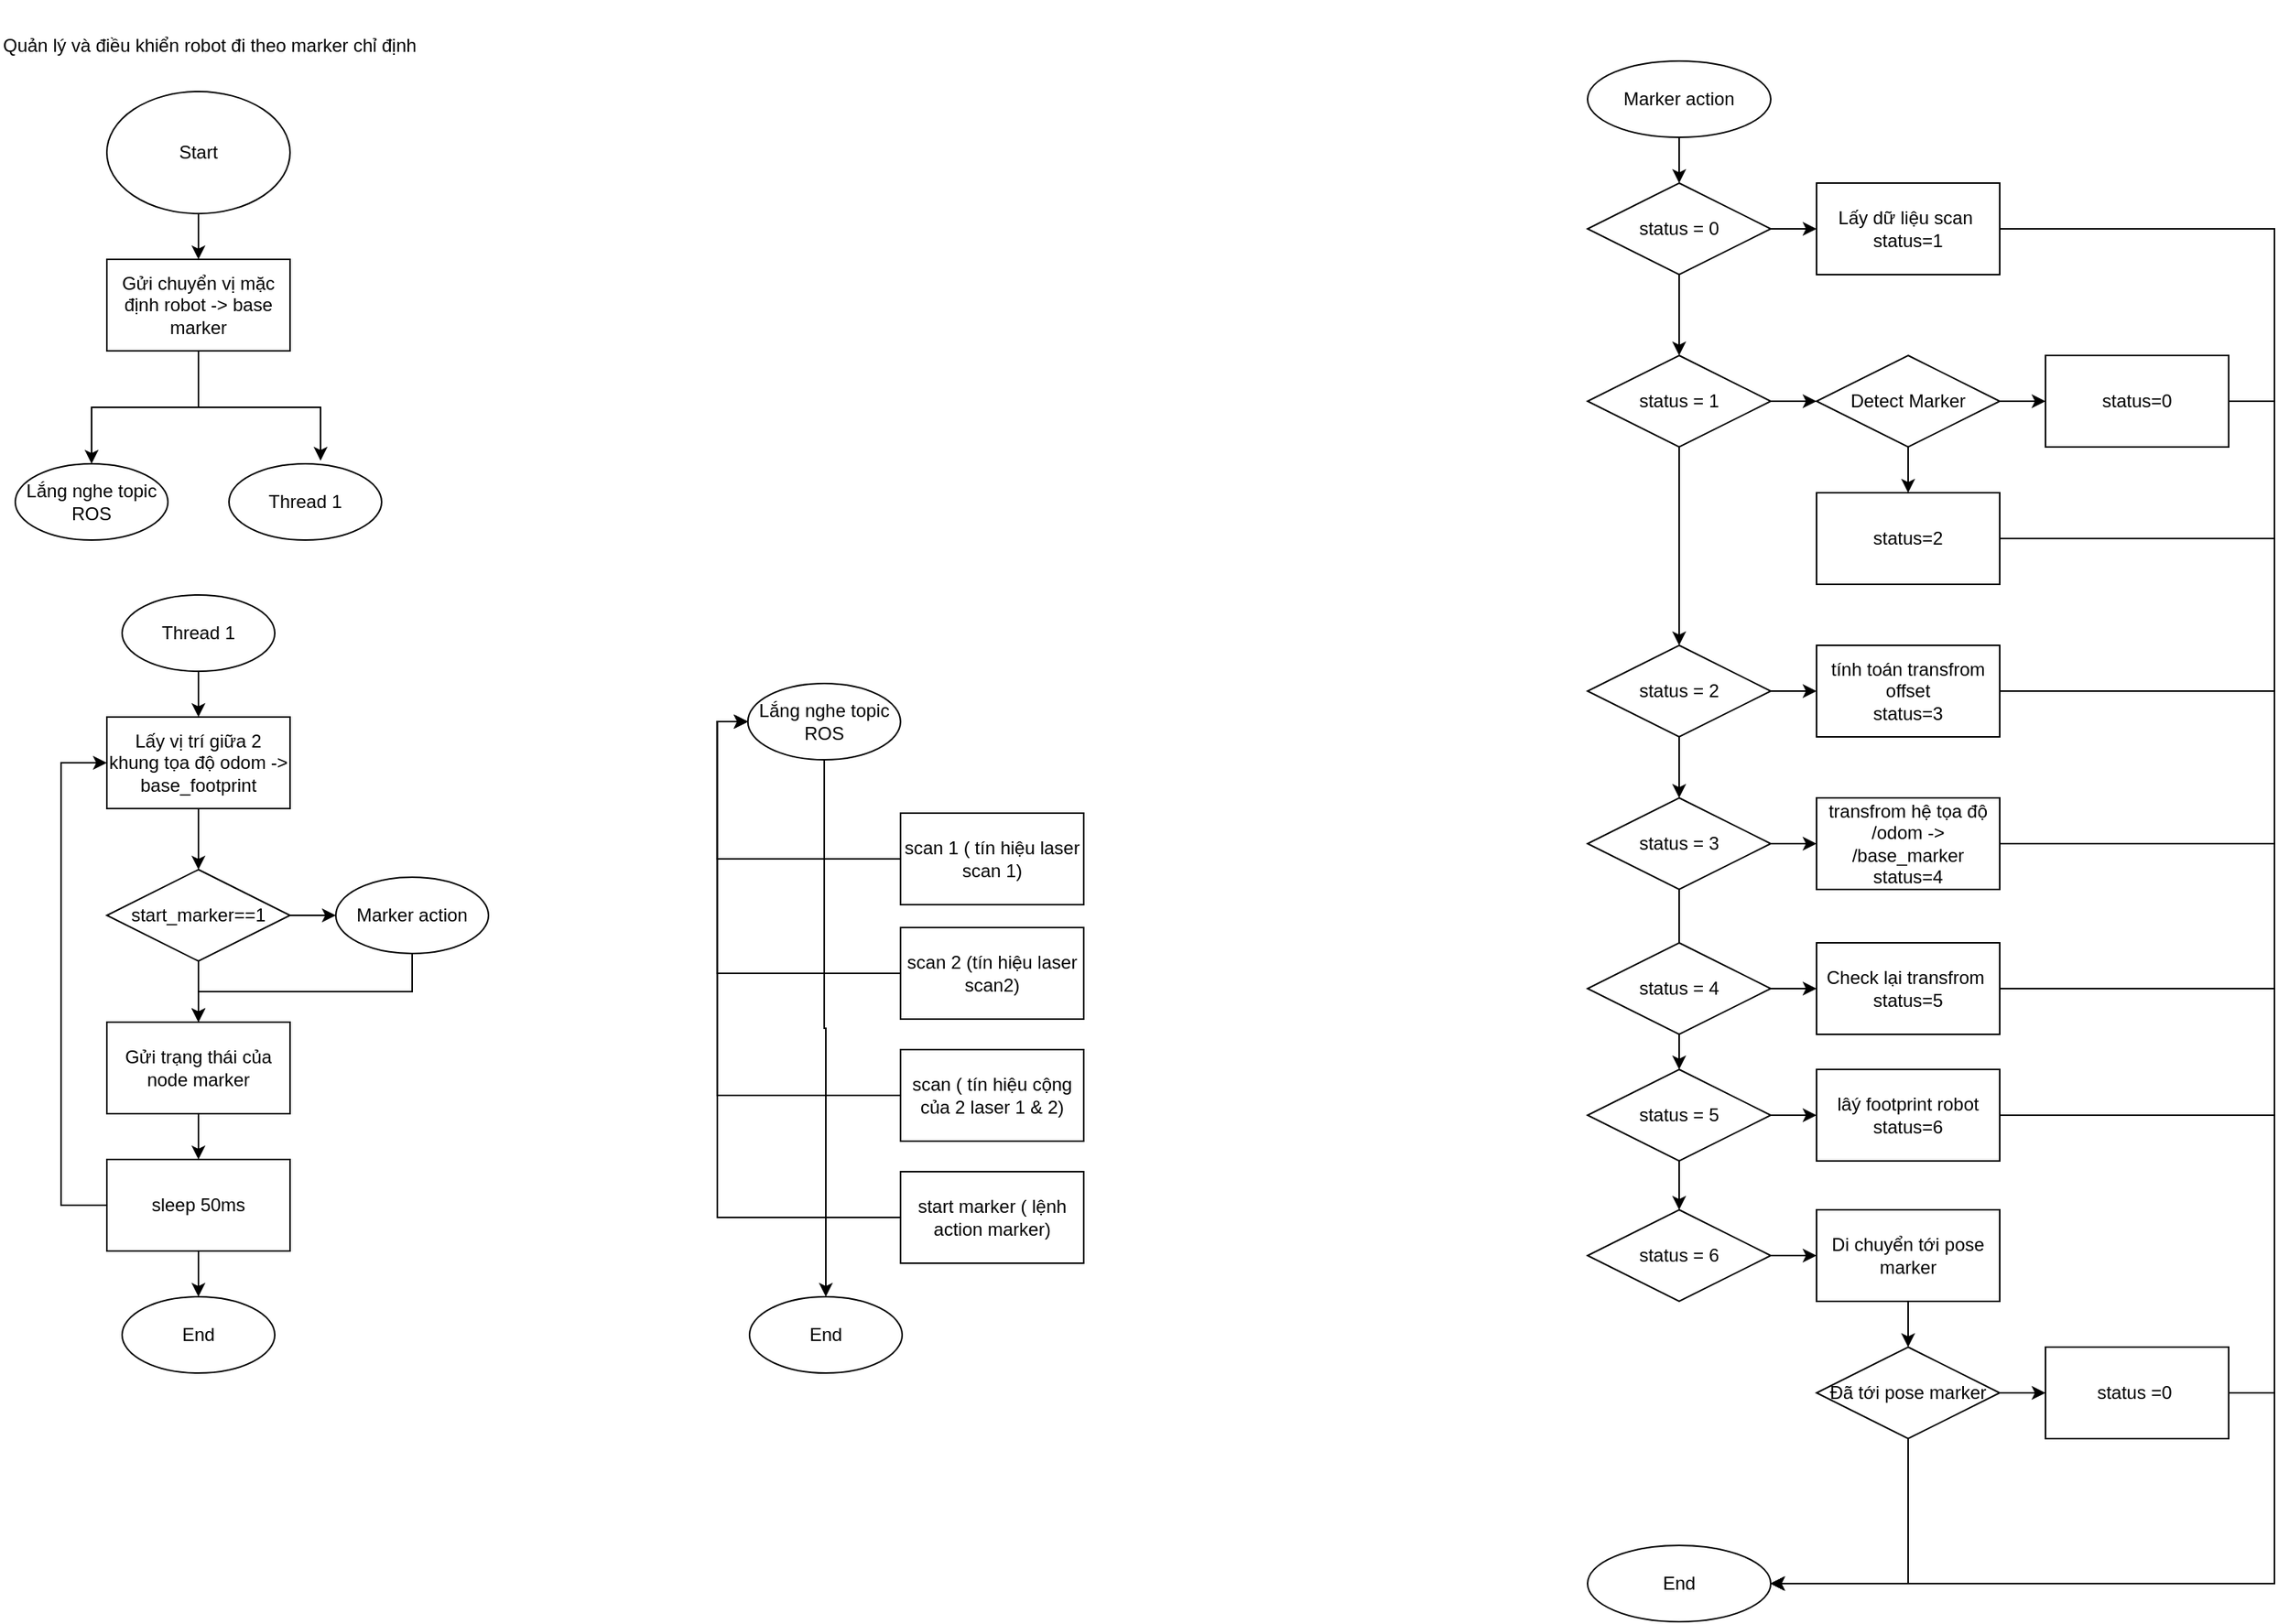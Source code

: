 <mxfile version="22.1.11" type="device">
  <diagram name="Page-1" id="A13EitNSwwBGRe-gJk6Z">
    <mxGraphModel dx="3027" dy="1873" grid="1" gridSize="10" guides="1" tooltips="1" connect="1" arrows="1" fold="1" page="1" pageScale="1" pageWidth="827" pageHeight="1169" math="0" shadow="0">
      <root>
        <mxCell id="0" />
        <mxCell id="1" parent="0" />
        <mxCell id="OD6vfYzFKV35zuDnkVTc-5" style="edgeStyle=orthogonalEdgeStyle;rounded=0;orthogonalLoop=1;jettySize=auto;html=1;entryX=0.5;entryY=0;entryDx=0;entryDy=0;" parent="1" source="OD6vfYzFKV35zuDnkVTc-1" target="OD6vfYzFKV35zuDnkVTc-2" edge="1">
          <mxGeometry relative="1" as="geometry" />
        </mxCell>
        <mxCell id="OD6vfYzFKV35zuDnkVTc-1" value="Start" style="ellipse;whiteSpace=wrap;html=1;" parent="1" vertex="1">
          <mxGeometry x="80" y="80" width="120" height="80" as="geometry" />
        </mxCell>
        <mxCell id="AMym-xzlIyP0QUPhgGiG-20" style="edgeStyle=orthogonalEdgeStyle;rounded=0;orthogonalLoop=1;jettySize=auto;html=1;entryX=0.5;entryY=0;entryDx=0;entryDy=0;" parent="1" source="OD6vfYzFKV35zuDnkVTc-2" target="OD6vfYzFKV35zuDnkVTc-9" edge="1">
          <mxGeometry relative="1" as="geometry" />
        </mxCell>
        <mxCell id="OD6vfYzFKV35zuDnkVTc-2" value="Gửi chuyển vị mặc định robot -&amp;gt; base marker" style="rounded=0;whiteSpace=wrap;html=1;" parent="1" vertex="1">
          <mxGeometry x="80" y="190" width="120" height="60" as="geometry" />
        </mxCell>
        <mxCell id="OD6vfYzFKV35zuDnkVTc-9" value="Lắng nghe topic&lt;br&gt;ROS" style="ellipse;whiteSpace=wrap;html=1;" parent="1" vertex="1">
          <mxGeometry x="20" y="324" width="100" height="50" as="geometry" />
        </mxCell>
        <mxCell id="OD6vfYzFKV35zuDnkVTc-10" value="Thread 1" style="ellipse;whiteSpace=wrap;html=1;" parent="1" vertex="1">
          <mxGeometry x="160" y="324" width="100" height="50" as="geometry" />
        </mxCell>
        <mxCell id="2k7XM7BbWK984aJL0pMT-1" value="Quản lý và điều khiển robot đi theo marker chỉ định" style="text;strokeColor=none;fillColor=none;align=left;verticalAlign=middle;rounded=0;whiteSpace=wrap;html=1;" parent="1" vertex="1">
          <mxGeometry x="10" y="20" width="490" height="60" as="geometry" />
        </mxCell>
        <mxCell id="AMym-xzlIyP0QUPhgGiG-23" style="edgeStyle=orthogonalEdgeStyle;rounded=0;orthogonalLoop=1;jettySize=auto;html=1;" parent="1" source="tnjBAYv9nfEixjELOelU-2" target="AMym-xzlIyP0QUPhgGiG-22" edge="1">
          <mxGeometry relative="1" as="geometry" />
        </mxCell>
        <mxCell id="tnjBAYv9nfEixjELOelU-2" value="Thread 1" style="ellipse;whiteSpace=wrap;html=1;" parent="1" vertex="1">
          <mxGeometry x="90" y="410" width="100" height="50" as="geometry" />
        </mxCell>
        <mxCell id="tnjBAYv9nfEixjELOelU-10" value="End" style="ellipse;whiteSpace=wrap;html=1;" parent="1" vertex="1">
          <mxGeometry x="90" y="870" width="100" height="50" as="geometry" />
        </mxCell>
        <mxCell id="AMym-xzlIyP0QUPhgGiG-4" style="edgeStyle=orthogonalEdgeStyle;rounded=0;orthogonalLoop=1;jettySize=auto;html=1;entryX=0.5;entryY=0;entryDx=0;entryDy=0;" parent="1" source="AMym-xzlIyP0QUPhgGiG-5" target="AMym-xzlIyP0QUPhgGiG-18" edge="1">
          <mxGeometry relative="1" as="geometry" />
        </mxCell>
        <mxCell id="AMym-xzlIyP0QUPhgGiG-5" value="Lắng nghe topic&lt;br&gt;ROS" style="ellipse;whiteSpace=wrap;html=1;" parent="1" vertex="1">
          <mxGeometry x="499.92" y="468" width="100" height="50" as="geometry" />
        </mxCell>
        <mxCell id="AMym-xzlIyP0QUPhgGiG-6" style="edgeStyle=orthogonalEdgeStyle;rounded=0;orthogonalLoop=1;jettySize=auto;html=1;entryX=0;entryY=0.5;entryDx=0;entryDy=0;" parent="1" source="AMym-xzlIyP0QUPhgGiG-7" target="AMym-xzlIyP0QUPhgGiG-5" edge="1">
          <mxGeometry relative="1" as="geometry">
            <Array as="points">
              <mxPoint x="479.92" y="583" />
              <mxPoint x="479.92" y="493" />
            </Array>
          </mxGeometry>
        </mxCell>
        <mxCell id="AMym-xzlIyP0QUPhgGiG-7" value="scan 1 ( tín hiệu laser scan 1)" style="rounded=0;whiteSpace=wrap;html=1;" parent="1" vertex="1">
          <mxGeometry x="599.92" y="553" width="120" height="60" as="geometry" />
        </mxCell>
        <mxCell id="AMym-xzlIyP0QUPhgGiG-8" style="edgeStyle=orthogonalEdgeStyle;rounded=0;orthogonalLoop=1;jettySize=auto;html=1;entryX=0;entryY=0.5;entryDx=0;entryDy=0;" parent="1" source="AMym-xzlIyP0QUPhgGiG-9" target="AMym-xzlIyP0QUPhgGiG-5" edge="1">
          <mxGeometry relative="1" as="geometry">
            <Array as="points">
              <mxPoint x="479.92" y="658" />
              <mxPoint x="479.92" y="493" />
            </Array>
          </mxGeometry>
        </mxCell>
        <mxCell id="AMym-xzlIyP0QUPhgGiG-9" value="scan 2 (tín hiệu laser scan2)" style="rounded=0;whiteSpace=wrap;html=1;" parent="1" vertex="1">
          <mxGeometry x="599.92" y="628" width="120" height="60" as="geometry" />
        </mxCell>
        <mxCell id="AMym-xzlIyP0QUPhgGiG-10" style="edgeStyle=orthogonalEdgeStyle;rounded=0;orthogonalLoop=1;jettySize=auto;html=1;entryX=0;entryY=0.5;entryDx=0;entryDy=0;" parent="1" source="AMym-xzlIyP0QUPhgGiG-11" target="AMym-xzlIyP0QUPhgGiG-5" edge="1">
          <mxGeometry relative="1" as="geometry">
            <Array as="points">
              <mxPoint x="479.92" y="738" />
              <mxPoint x="479.92" y="493" />
            </Array>
          </mxGeometry>
        </mxCell>
        <mxCell id="AMym-xzlIyP0QUPhgGiG-11" value="scan ( tín hiệu cộng của 2 laser 1 &amp;amp; 2)" style="rounded=0;whiteSpace=wrap;html=1;" parent="1" vertex="1">
          <mxGeometry x="599.92" y="708" width="120" height="60" as="geometry" />
        </mxCell>
        <mxCell id="AMym-xzlIyP0QUPhgGiG-12" style="edgeStyle=orthogonalEdgeStyle;rounded=0;orthogonalLoop=1;jettySize=auto;html=1;entryX=0;entryY=0.5;entryDx=0;entryDy=0;" parent="1" source="AMym-xzlIyP0QUPhgGiG-13" target="AMym-xzlIyP0QUPhgGiG-5" edge="1">
          <mxGeometry relative="1" as="geometry">
            <Array as="points">
              <mxPoint x="479.92" y="818" />
              <mxPoint x="479.92" y="493" />
            </Array>
          </mxGeometry>
        </mxCell>
        <mxCell id="AMym-xzlIyP0QUPhgGiG-13" value="start marker ( lệnh action marker)" style="rounded=0;whiteSpace=wrap;html=1;" parent="1" vertex="1">
          <mxGeometry x="599.92" y="788" width="120" height="60" as="geometry" />
        </mxCell>
        <mxCell id="AMym-xzlIyP0QUPhgGiG-18" value="End" style="ellipse;whiteSpace=wrap;html=1;" parent="1" vertex="1">
          <mxGeometry x="501" y="870" width="100" height="50" as="geometry" />
        </mxCell>
        <mxCell id="AMym-xzlIyP0QUPhgGiG-19" style="edgeStyle=orthogonalEdgeStyle;rounded=0;orthogonalLoop=1;jettySize=auto;html=1;exitX=0.5;exitY=1;exitDx=0;exitDy=0;" parent="1" source="AMym-xzlIyP0QUPhgGiG-11" target="AMym-xzlIyP0QUPhgGiG-11" edge="1">
          <mxGeometry relative="1" as="geometry" />
        </mxCell>
        <mxCell id="AMym-xzlIyP0QUPhgGiG-21" style="edgeStyle=orthogonalEdgeStyle;rounded=0;orthogonalLoop=1;jettySize=auto;html=1;entryX=0.6;entryY=-0.04;entryDx=0;entryDy=0;entryPerimeter=0;" parent="1" source="OD6vfYzFKV35zuDnkVTc-2" target="OD6vfYzFKV35zuDnkVTc-10" edge="1">
          <mxGeometry relative="1" as="geometry" />
        </mxCell>
        <mxCell id="AMym-xzlIyP0QUPhgGiG-29" style="edgeStyle=orthogonalEdgeStyle;rounded=0;orthogonalLoop=1;jettySize=auto;html=1;entryX=0.5;entryY=0;entryDx=0;entryDy=0;" parent="1" source="AMym-xzlIyP0QUPhgGiG-22" target="AMym-xzlIyP0QUPhgGiG-28" edge="1">
          <mxGeometry relative="1" as="geometry" />
        </mxCell>
        <mxCell id="AMym-xzlIyP0QUPhgGiG-22" value="Lấy vị trí giữa 2 khung tọa độ odom -&amp;gt; base_footprint" style="rounded=0;whiteSpace=wrap;html=1;" parent="1" vertex="1">
          <mxGeometry x="80" y="490" width="120" height="60" as="geometry" />
        </mxCell>
        <mxCell id="AMym-xzlIyP0QUPhgGiG-27" style="edgeStyle=orthogonalEdgeStyle;rounded=0;orthogonalLoop=1;jettySize=auto;html=1;entryX=0.5;entryY=0;entryDx=0;entryDy=0;" parent="1" source="AMym-xzlIyP0QUPhgGiG-24" target="AMym-xzlIyP0QUPhgGiG-25" edge="1">
          <mxGeometry relative="1" as="geometry" />
        </mxCell>
        <mxCell id="AMym-xzlIyP0QUPhgGiG-24" value="Gửi trạng thái của node marker" style="rounded=0;whiteSpace=wrap;html=1;" parent="1" vertex="1">
          <mxGeometry x="80" y="690" width="120" height="60" as="geometry" />
        </mxCell>
        <mxCell id="AMym-xzlIyP0QUPhgGiG-26" style="edgeStyle=orthogonalEdgeStyle;rounded=0;orthogonalLoop=1;jettySize=auto;html=1;entryX=0.5;entryY=0;entryDx=0;entryDy=0;" parent="1" source="AMym-xzlIyP0QUPhgGiG-25" target="tnjBAYv9nfEixjELOelU-10" edge="1">
          <mxGeometry relative="1" as="geometry" />
        </mxCell>
        <mxCell id="AMym-xzlIyP0QUPhgGiG-34" style="edgeStyle=orthogonalEdgeStyle;rounded=0;orthogonalLoop=1;jettySize=auto;html=1;entryX=0;entryY=0.5;entryDx=0;entryDy=0;" parent="1" source="AMym-xzlIyP0QUPhgGiG-25" target="AMym-xzlIyP0QUPhgGiG-22" edge="1">
          <mxGeometry relative="1" as="geometry">
            <Array as="points">
              <mxPoint x="50" y="810" />
              <mxPoint x="50" y="520" />
            </Array>
          </mxGeometry>
        </mxCell>
        <mxCell id="AMym-xzlIyP0QUPhgGiG-25" value="sleep 50ms" style="rounded=0;whiteSpace=wrap;html=1;" parent="1" vertex="1">
          <mxGeometry x="80" y="780" width="120" height="60" as="geometry" />
        </mxCell>
        <mxCell id="AMym-xzlIyP0QUPhgGiG-30" style="edgeStyle=orthogonalEdgeStyle;rounded=0;orthogonalLoop=1;jettySize=auto;html=1;exitX=0.5;exitY=1;exitDx=0;exitDy=0;entryX=0.5;entryY=0;entryDx=0;entryDy=0;" parent="1" source="AMym-xzlIyP0QUPhgGiG-28" target="AMym-xzlIyP0QUPhgGiG-24" edge="1">
          <mxGeometry relative="1" as="geometry" />
        </mxCell>
        <mxCell id="AMym-xzlIyP0QUPhgGiG-32" value="" style="edgeStyle=orthogonalEdgeStyle;rounded=0;orthogonalLoop=1;jettySize=auto;html=1;" parent="1" source="AMym-xzlIyP0QUPhgGiG-28" target="AMym-xzlIyP0QUPhgGiG-31" edge="1">
          <mxGeometry relative="1" as="geometry" />
        </mxCell>
        <mxCell id="AMym-xzlIyP0QUPhgGiG-28" value="start_marker==1" style="rhombus;whiteSpace=wrap;html=1;" parent="1" vertex="1">
          <mxGeometry x="80" y="590" width="120" height="60" as="geometry" />
        </mxCell>
        <mxCell id="AMym-xzlIyP0QUPhgGiG-33" style="edgeStyle=orthogonalEdgeStyle;rounded=0;orthogonalLoop=1;jettySize=auto;html=1;" parent="1" source="AMym-xzlIyP0QUPhgGiG-31" target="AMym-xzlIyP0QUPhgGiG-24" edge="1">
          <mxGeometry relative="1" as="geometry">
            <Array as="points">
              <mxPoint x="280" y="670" />
              <mxPoint x="140" y="670" />
            </Array>
          </mxGeometry>
        </mxCell>
        <mxCell id="AMym-xzlIyP0QUPhgGiG-31" value="Marker action" style="ellipse;whiteSpace=wrap;html=1;" parent="1" vertex="1">
          <mxGeometry x="230" y="595" width="100" height="50" as="geometry" />
        </mxCell>
        <mxCell id="uuVpn2Mm41r0SxYRBvRk-3" value="" style="edgeStyle=orthogonalEdgeStyle;rounded=0;orthogonalLoop=1;jettySize=auto;html=1;" parent="1" source="IMAUNnhGUfKMU_Ua8fCV-1" target="uuVpn2Mm41r0SxYRBvRk-2" edge="1">
          <mxGeometry relative="1" as="geometry" />
        </mxCell>
        <mxCell id="IMAUNnhGUfKMU_Ua8fCV-1" value="Marker action" style="ellipse;whiteSpace=wrap;html=1;" parent="1" vertex="1">
          <mxGeometry x="1050" y="60" width="120" height="50" as="geometry" />
        </mxCell>
        <mxCell id="N7GE7A4b4lwOTi5BmROV-2" style="edgeStyle=orthogonalEdgeStyle;rounded=0;orthogonalLoop=1;jettySize=auto;html=1;entryX=0;entryY=0.5;entryDx=0;entryDy=0;" edge="1" parent="1" source="uuVpn2Mm41r0SxYRBvRk-2" target="N7GE7A4b4lwOTi5BmROV-1">
          <mxGeometry relative="1" as="geometry" />
        </mxCell>
        <mxCell id="N7GE7A4b4lwOTi5BmROV-16" value="" style="edgeStyle=orthogonalEdgeStyle;rounded=0;orthogonalLoop=1;jettySize=auto;html=1;" edge="1" parent="1" source="uuVpn2Mm41r0SxYRBvRk-2" target="N7GE7A4b4lwOTi5BmROV-5">
          <mxGeometry relative="1" as="geometry" />
        </mxCell>
        <mxCell id="uuVpn2Mm41r0SxYRBvRk-2" value="status = 0" style="rhombus;whiteSpace=wrap;html=1;" parent="1" vertex="1">
          <mxGeometry x="1050" y="140" width="120" height="60" as="geometry" />
        </mxCell>
        <mxCell id="N7GE7A4b4lwOTi5BmROV-45" style="edgeStyle=orthogonalEdgeStyle;rounded=0;orthogonalLoop=1;jettySize=auto;html=1;entryX=1;entryY=0.5;entryDx=0;entryDy=0;" edge="1" parent="1" source="N7GE7A4b4lwOTi5BmROV-1" target="N7GE7A4b4lwOTi5BmROV-4">
          <mxGeometry relative="1" as="geometry">
            <mxPoint x="1500" y="573" as="targetPoint" />
            <Array as="points">
              <mxPoint x="1500" y="170" />
              <mxPoint x="1500" y="1058" />
            </Array>
          </mxGeometry>
        </mxCell>
        <mxCell id="N7GE7A4b4lwOTi5BmROV-1" value="Lấy dữ liệu scan&amp;nbsp;&lt;br&gt;status=1" style="rounded=0;whiteSpace=wrap;html=1;" vertex="1" parent="1">
          <mxGeometry x="1200" y="140" width="120" height="60" as="geometry" />
        </mxCell>
        <mxCell id="N7GE7A4b4lwOTi5BmROV-4" value="End" style="ellipse;whiteSpace=wrap;html=1;" vertex="1" parent="1">
          <mxGeometry x="1050" y="1033" width="120" height="50" as="geometry" />
        </mxCell>
        <mxCell id="N7GE7A4b4lwOTi5BmROV-10" value="" style="edgeStyle=orthogonalEdgeStyle;rounded=0;orthogonalLoop=1;jettySize=auto;html=1;" edge="1" parent="1" source="N7GE7A4b4lwOTi5BmROV-5" target="N7GE7A4b4lwOTi5BmROV-8">
          <mxGeometry relative="1" as="geometry" />
        </mxCell>
        <mxCell id="N7GE7A4b4lwOTi5BmROV-17" style="edgeStyle=orthogonalEdgeStyle;rounded=0;orthogonalLoop=1;jettySize=auto;html=1;" edge="1" parent="1" source="N7GE7A4b4lwOTi5BmROV-5" target="N7GE7A4b4lwOTi5BmROV-13">
          <mxGeometry relative="1" as="geometry" />
        </mxCell>
        <mxCell id="N7GE7A4b4lwOTi5BmROV-5" value="status = 1" style="rhombus;whiteSpace=wrap;html=1;" vertex="1" parent="1">
          <mxGeometry x="1050" y="253" width="120" height="60" as="geometry" />
        </mxCell>
        <mxCell id="N7GE7A4b4lwOTi5BmROV-44" style="edgeStyle=orthogonalEdgeStyle;rounded=0;orthogonalLoop=1;jettySize=auto;html=1;entryX=1;entryY=0.5;entryDx=0;entryDy=0;" edge="1" parent="1" source="N7GE7A4b4lwOTi5BmROV-6" target="N7GE7A4b4lwOTi5BmROV-4">
          <mxGeometry relative="1" as="geometry">
            <mxPoint x="1580" y="903" as="targetPoint" />
            <Array as="points">
              <mxPoint x="1500" y="373" />
              <mxPoint x="1500" y="1058" />
            </Array>
          </mxGeometry>
        </mxCell>
        <mxCell id="N7GE7A4b4lwOTi5BmROV-6" value="status=2" style="rounded=0;whiteSpace=wrap;html=1;" vertex="1" parent="1">
          <mxGeometry x="1200" y="343" width="120" height="60" as="geometry" />
        </mxCell>
        <mxCell id="N7GE7A4b4lwOTi5BmROV-11" value="" style="edgeStyle=orthogonalEdgeStyle;rounded=0;orthogonalLoop=1;jettySize=auto;html=1;" edge="1" parent="1" source="N7GE7A4b4lwOTi5BmROV-8" target="N7GE7A4b4lwOTi5BmROV-9">
          <mxGeometry relative="1" as="geometry" />
        </mxCell>
        <mxCell id="N7GE7A4b4lwOTi5BmROV-12" value="" style="edgeStyle=orthogonalEdgeStyle;rounded=0;orthogonalLoop=1;jettySize=auto;html=1;" edge="1" parent="1" source="N7GE7A4b4lwOTi5BmROV-8" target="N7GE7A4b4lwOTi5BmROV-6">
          <mxGeometry relative="1" as="geometry" />
        </mxCell>
        <mxCell id="N7GE7A4b4lwOTi5BmROV-8" value="Detect Marker" style="rhombus;whiteSpace=wrap;html=1;" vertex="1" parent="1">
          <mxGeometry x="1200" y="253" width="120" height="60" as="geometry" />
        </mxCell>
        <mxCell id="N7GE7A4b4lwOTi5BmROV-46" style="edgeStyle=orthogonalEdgeStyle;rounded=0;orthogonalLoop=1;jettySize=auto;html=1;entryX=1;entryY=0.5;entryDx=0;entryDy=0;" edge="1" parent="1" source="N7GE7A4b4lwOTi5BmROV-9" target="N7GE7A4b4lwOTi5BmROV-4">
          <mxGeometry relative="1" as="geometry">
            <Array as="points">
              <mxPoint x="1500" y="283" />
              <mxPoint x="1500" y="1058" />
            </Array>
          </mxGeometry>
        </mxCell>
        <mxCell id="N7GE7A4b4lwOTi5BmROV-9" value="status=0" style="rounded=0;whiteSpace=wrap;html=1;" vertex="1" parent="1">
          <mxGeometry x="1350" y="253" width="120" height="60" as="geometry" />
        </mxCell>
        <mxCell id="N7GE7A4b4lwOTi5BmROV-15" value="" style="edgeStyle=orthogonalEdgeStyle;rounded=0;orthogonalLoop=1;jettySize=auto;html=1;" edge="1" parent="1" source="N7GE7A4b4lwOTi5BmROV-13" target="N7GE7A4b4lwOTi5BmROV-14">
          <mxGeometry relative="1" as="geometry" />
        </mxCell>
        <mxCell id="N7GE7A4b4lwOTi5BmROV-30" value="" style="edgeStyle=orthogonalEdgeStyle;rounded=0;orthogonalLoop=1;jettySize=auto;html=1;" edge="1" parent="1" source="N7GE7A4b4lwOTi5BmROV-13" target="N7GE7A4b4lwOTi5BmROV-18">
          <mxGeometry relative="1" as="geometry" />
        </mxCell>
        <mxCell id="N7GE7A4b4lwOTi5BmROV-13" value="status = 2" style="rhombus;whiteSpace=wrap;html=1;" vertex="1" parent="1">
          <mxGeometry x="1050" y="443" width="120" height="60" as="geometry" />
        </mxCell>
        <mxCell id="N7GE7A4b4lwOTi5BmROV-43" style="edgeStyle=orthogonalEdgeStyle;rounded=0;orthogonalLoop=1;jettySize=auto;html=1;entryX=1;entryY=0.5;entryDx=0;entryDy=0;" edge="1" parent="1" source="N7GE7A4b4lwOTi5BmROV-14" target="N7GE7A4b4lwOTi5BmROV-4">
          <mxGeometry relative="1" as="geometry">
            <Array as="points">
              <mxPoint x="1500" y="473" />
              <mxPoint x="1500" y="1058" />
            </Array>
          </mxGeometry>
        </mxCell>
        <mxCell id="N7GE7A4b4lwOTi5BmROV-14" value="tính toán transfrom offset&lt;br&gt;status=3" style="rounded=0;whiteSpace=wrap;html=1;" vertex="1" parent="1">
          <mxGeometry x="1200" y="443" width="120" height="60" as="geometry" />
        </mxCell>
        <mxCell id="N7GE7A4b4lwOTi5BmROV-20" value="" style="edgeStyle=orthogonalEdgeStyle;rounded=0;orthogonalLoop=1;jettySize=auto;html=1;" edge="1" parent="1" source="N7GE7A4b4lwOTi5BmROV-18" target="N7GE7A4b4lwOTi5BmROV-19">
          <mxGeometry relative="1" as="geometry" />
        </mxCell>
        <mxCell id="N7GE7A4b4lwOTi5BmROV-31" value="" style="edgeStyle=orthogonalEdgeStyle;rounded=0;orthogonalLoop=1;jettySize=auto;html=1;" edge="1" parent="1" source="N7GE7A4b4lwOTi5BmROV-18" target="N7GE7A4b4lwOTi5BmROV-24">
          <mxGeometry relative="1" as="geometry" />
        </mxCell>
        <mxCell id="N7GE7A4b4lwOTi5BmROV-18" value="status = 3" style="rhombus;whiteSpace=wrap;html=1;" vertex="1" parent="1">
          <mxGeometry x="1050" y="543" width="120" height="60" as="geometry" />
        </mxCell>
        <mxCell id="N7GE7A4b4lwOTi5BmROV-42" style="edgeStyle=orthogonalEdgeStyle;rounded=0;orthogonalLoop=1;jettySize=auto;html=1;entryX=1;entryY=0.5;entryDx=0;entryDy=0;" edge="1" parent="1" source="N7GE7A4b4lwOTi5BmROV-19" target="N7GE7A4b4lwOTi5BmROV-4">
          <mxGeometry relative="1" as="geometry">
            <Array as="points">
              <mxPoint x="1500" y="573" />
              <mxPoint x="1500" y="1058" />
            </Array>
          </mxGeometry>
        </mxCell>
        <mxCell id="N7GE7A4b4lwOTi5BmROV-19" value="transfrom hệ tọa độ /odom -&amp;gt; /base_marker&lt;br&gt;status=4" style="rounded=0;whiteSpace=wrap;html=1;" vertex="1" parent="1">
          <mxGeometry x="1200" y="543" width="120" height="60" as="geometry" />
        </mxCell>
        <mxCell id="N7GE7A4b4lwOTi5BmROV-23" value="" style="edgeStyle=orthogonalEdgeStyle;rounded=0;orthogonalLoop=1;jettySize=auto;html=1;" edge="1" parent="1" source="N7GE7A4b4lwOTi5BmROV-21" target="N7GE7A4b4lwOTi5BmROV-22">
          <mxGeometry relative="1" as="geometry" />
        </mxCell>
        <mxCell id="N7GE7A4b4lwOTi5BmROV-21" value="status = 4" style="rhombus;whiteSpace=wrap;html=1;" vertex="1" parent="1">
          <mxGeometry x="1050" y="638" width="120" height="60" as="geometry" />
        </mxCell>
        <mxCell id="N7GE7A4b4lwOTi5BmROV-41" style="edgeStyle=orthogonalEdgeStyle;rounded=0;orthogonalLoop=1;jettySize=auto;html=1;entryX=1;entryY=0.5;entryDx=0;entryDy=0;" edge="1" parent="1" source="N7GE7A4b4lwOTi5BmROV-22" target="N7GE7A4b4lwOTi5BmROV-4">
          <mxGeometry relative="1" as="geometry">
            <Array as="points">
              <mxPoint x="1500" y="668" />
              <mxPoint x="1500" y="1058" />
            </Array>
          </mxGeometry>
        </mxCell>
        <mxCell id="N7GE7A4b4lwOTi5BmROV-22" value="Check lại transfrom&amp;nbsp;&lt;br&gt;status=5" style="rounded=0;whiteSpace=wrap;html=1;" vertex="1" parent="1">
          <mxGeometry x="1200" y="638" width="120" height="60" as="geometry" />
        </mxCell>
        <mxCell id="N7GE7A4b4lwOTi5BmROV-26" value="" style="edgeStyle=orthogonalEdgeStyle;rounded=0;orthogonalLoop=1;jettySize=auto;html=1;" edge="1" parent="1" source="N7GE7A4b4lwOTi5BmROV-24" target="N7GE7A4b4lwOTi5BmROV-25">
          <mxGeometry relative="1" as="geometry" />
        </mxCell>
        <mxCell id="N7GE7A4b4lwOTi5BmROV-32" value="" style="edgeStyle=orthogonalEdgeStyle;rounded=0;orthogonalLoop=1;jettySize=auto;html=1;" edge="1" parent="1" source="N7GE7A4b4lwOTi5BmROV-24" target="N7GE7A4b4lwOTi5BmROV-27">
          <mxGeometry relative="1" as="geometry" />
        </mxCell>
        <mxCell id="N7GE7A4b4lwOTi5BmROV-24" value="status = 5" style="rhombus;whiteSpace=wrap;html=1;" vertex="1" parent="1">
          <mxGeometry x="1050" y="721" width="120" height="60" as="geometry" />
        </mxCell>
        <mxCell id="N7GE7A4b4lwOTi5BmROV-40" style="edgeStyle=orthogonalEdgeStyle;rounded=0;orthogonalLoop=1;jettySize=auto;html=1;entryX=1;entryY=0.5;entryDx=0;entryDy=0;" edge="1" parent="1" source="N7GE7A4b4lwOTi5BmROV-25" target="N7GE7A4b4lwOTi5BmROV-4">
          <mxGeometry relative="1" as="geometry">
            <Array as="points">
              <mxPoint x="1500" y="751" />
              <mxPoint x="1500" y="1058" />
            </Array>
          </mxGeometry>
        </mxCell>
        <mxCell id="N7GE7A4b4lwOTi5BmROV-25" value="lâý footprint robot&lt;br&gt;status=6" style="rounded=0;whiteSpace=wrap;html=1;" vertex="1" parent="1">
          <mxGeometry x="1200" y="721" width="120" height="60" as="geometry" />
        </mxCell>
        <mxCell id="N7GE7A4b4lwOTi5BmROV-33" value="" style="edgeStyle=orthogonalEdgeStyle;rounded=0;orthogonalLoop=1;jettySize=auto;html=1;" edge="1" parent="1" source="N7GE7A4b4lwOTi5BmROV-27" target="N7GE7A4b4lwOTi5BmROV-28">
          <mxGeometry relative="1" as="geometry" />
        </mxCell>
        <mxCell id="N7GE7A4b4lwOTi5BmROV-27" value="status = 6" style="rhombus;whiteSpace=wrap;html=1;" vertex="1" parent="1">
          <mxGeometry x="1050" y="813" width="120" height="60" as="geometry" />
        </mxCell>
        <mxCell id="N7GE7A4b4lwOTi5BmROV-34" value="" style="edgeStyle=orthogonalEdgeStyle;rounded=0;orthogonalLoop=1;jettySize=auto;html=1;" edge="1" parent="1" source="N7GE7A4b4lwOTi5BmROV-28" target="N7GE7A4b4lwOTi5BmROV-29">
          <mxGeometry relative="1" as="geometry" />
        </mxCell>
        <mxCell id="N7GE7A4b4lwOTi5BmROV-28" value="Di chuyển tới pose marker" style="rounded=0;whiteSpace=wrap;html=1;" vertex="1" parent="1">
          <mxGeometry x="1200" y="813" width="120" height="60" as="geometry" />
        </mxCell>
        <mxCell id="N7GE7A4b4lwOTi5BmROV-35" style="edgeStyle=orthogonalEdgeStyle;rounded=0;orthogonalLoop=1;jettySize=auto;html=1;entryX=1;entryY=0.5;entryDx=0;entryDy=0;" edge="1" parent="1" source="N7GE7A4b4lwOTi5BmROV-29" target="N7GE7A4b4lwOTi5BmROV-4">
          <mxGeometry relative="1" as="geometry">
            <Array as="points">
              <mxPoint x="1260" y="1058" />
            </Array>
          </mxGeometry>
        </mxCell>
        <mxCell id="N7GE7A4b4lwOTi5BmROV-37" value="" style="edgeStyle=orthogonalEdgeStyle;rounded=0;orthogonalLoop=1;jettySize=auto;html=1;" edge="1" parent="1" source="N7GE7A4b4lwOTi5BmROV-29" target="N7GE7A4b4lwOTi5BmROV-36">
          <mxGeometry relative="1" as="geometry" />
        </mxCell>
        <mxCell id="N7GE7A4b4lwOTi5BmROV-29" value="Đã tới pose marker" style="rhombus;whiteSpace=wrap;html=1;" vertex="1" parent="1">
          <mxGeometry x="1200" y="903" width="120" height="60" as="geometry" />
        </mxCell>
        <mxCell id="N7GE7A4b4lwOTi5BmROV-38" style="edgeStyle=orthogonalEdgeStyle;rounded=0;orthogonalLoop=1;jettySize=auto;html=1;entryX=1;entryY=0.5;entryDx=0;entryDy=0;" edge="1" parent="1" source="N7GE7A4b4lwOTi5BmROV-36" target="N7GE7A4b4lwOTi5BmROV-4">
          <mxGeometry relative="1" as="geometry">
            <Array as="points">
              <mxPoint x="1500" y="933" />
              <mxPoint x="1500" y="1058" />
            </Array>
          </mxGeometry>
        </mxCell>
        <mxCell id="N7GE7A4b4lwOTi5BmROV-36" value="status =0&amp;nbsp;" style="rounded=0;whiteSpace=wrap;html=1;" vertex="1" parent="1">
          <mxGeometry x="1350" y="903" width="120" height="60" as="geometry" />
        </mxCell>
      </root>
    </mxGraphModel>
  </diagram>
</mxfile>
